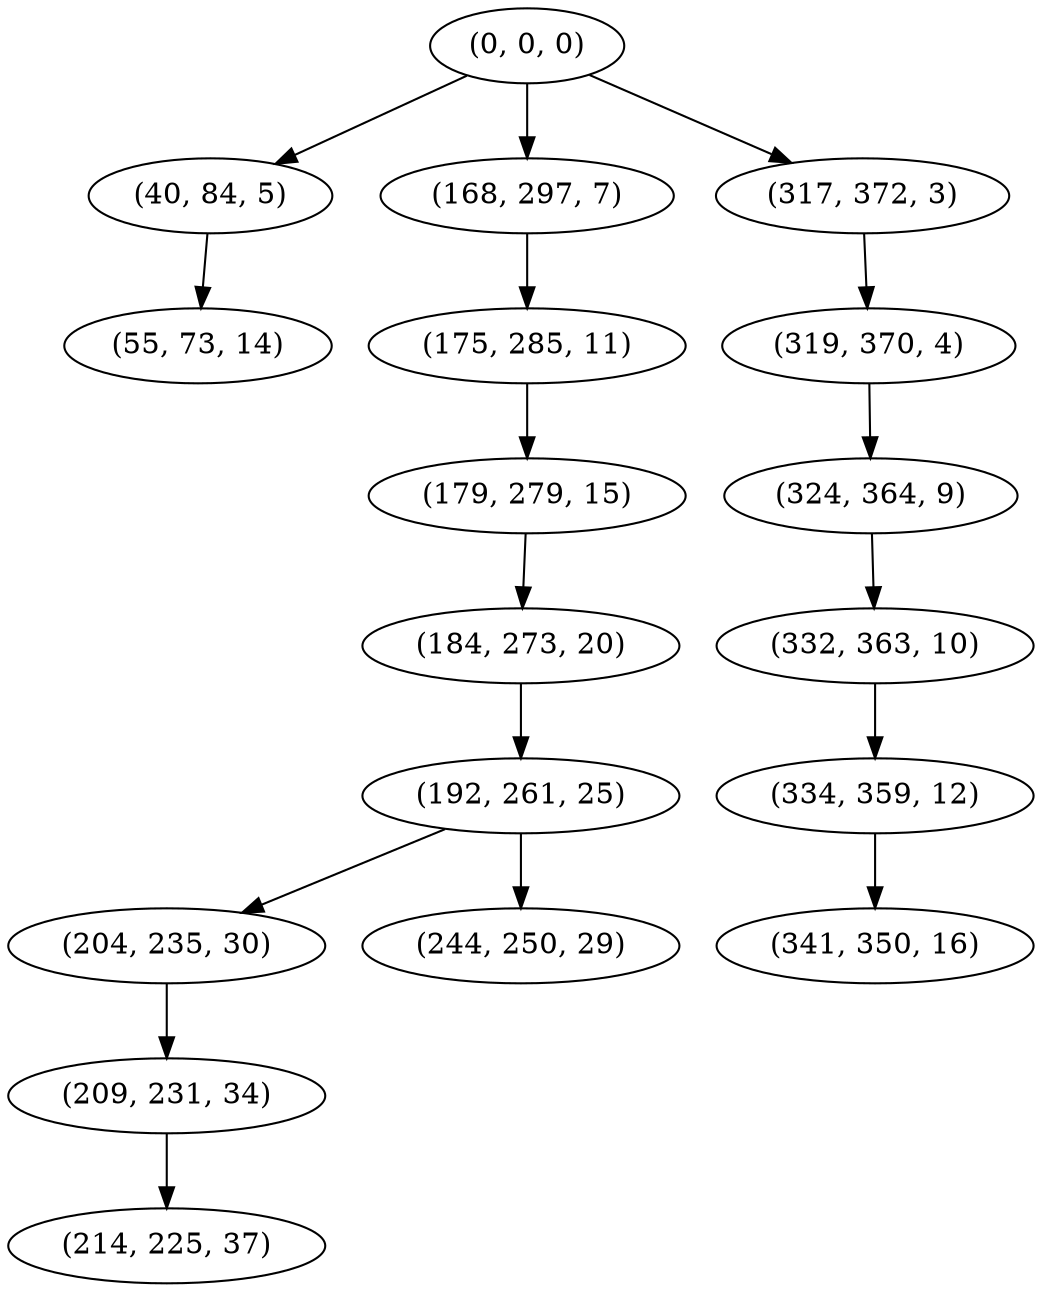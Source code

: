 digraph tree {
    "(0, 0, 0)";
    "(40, 84, 5)";
    "(55, 73, 14)";
    "(168, 297, 7)";
    "(175, 285, 11)";
    "(179, 279, 15)";
    "(184, 273, 20)";
    "(192, 261, 25)";
    "(204, 235, 30)";
    "(209, 231, 34)";
    "(214, 225, 37)";
    "(244, 250, 29)";
    "(317, 372, 3)";
    "(319, 370, 4)";
    "(324, 364, 9)";
    "(332, 363, 10)";
    "(334, 359, 12)";
    "(341, 350, 16)";
    "(0, 0, 0)" -> "(40, 84, 5)";
    "(0, 0, 0)" -> "(168, 297, 7)";
    "(0, 0, 0)" -> "(317, 372, 3)";
    "(40, 84, 5)" -> "(55, 73, 14)";
    "(168, 297, 7)" -> "(175, 285, 11)";
    "(175, 285, 11)" -> "(179, 279, 15)";
    "(179, 279, 15)" -> "(184, 273, 20)";
    "(184, 273, 20)" -> "(192, 261, 25)";
    "(192, 261, 25)" -> "(204, 235, 30)";
    "(192, 261, 25)" -> "(244, 250, 29)";
    "(204, 235, 30)" -> "(209, 231, 34)";
    "(209, 231, 34)" -> "(214, 225, 37)";
    "(317, 372, 3)" -> "(319, 370, 4)";
    "(319, 370, 4)" -> "(324, 364, 9)";
    "(324, 364, 9)" -> "(332, 363, 10)";
    "(332, 363, 10)" -> "(334, 359, 12)";
    "(334, 359, 12)" -> "(341, 350, 16)";
}
